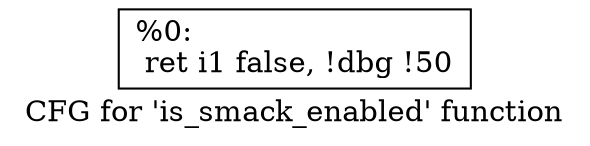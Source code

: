 digraph "CFG for 'is_smack_enabled' function" {
	label="CFG for 'is_smack_enabled' function";

	Node0xbc5630 [shape=record,label="{%0:\l  ret i1 false, !dbg !50\l}"];
}

